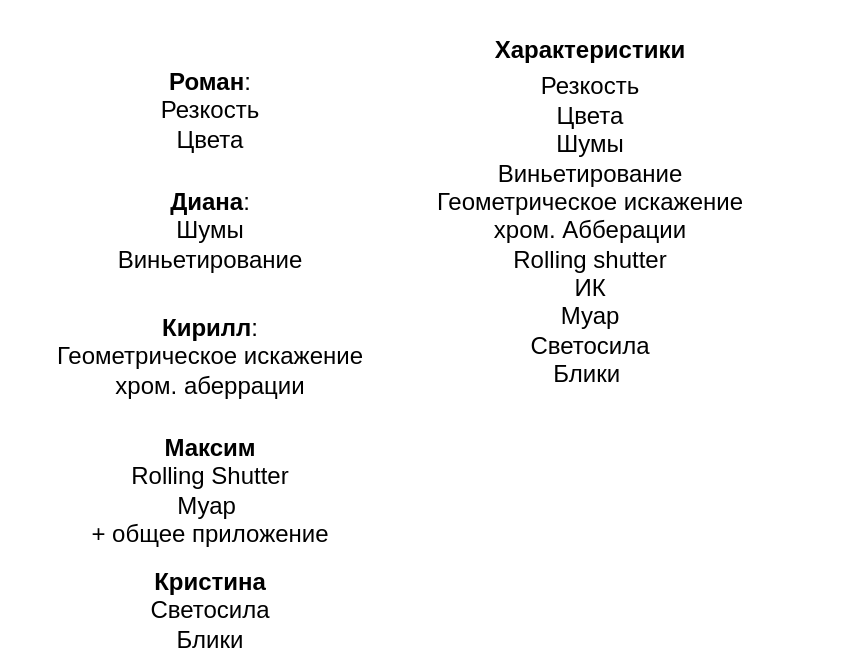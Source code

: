 <mxfile version="26.1.3">
  <diagram name="Страница — 1" id="ttHTj2BRp232E3ya2YmA">
    <mxGraphModel dx="1242" dy="575" grid="1" gridSize="10" guides="1" tooltips="1" connect="1" arrows="1" fold="1" page="1" pageScale="1" pageWidth="1920" pageHeight="1200" math="0" shadow="0">
      <root>
        <mxCell id="0" />
        <mxCell id="1" parent="0" />
        <mxCell id="gY2CUuTmCkJey6hMHE3h-1" value="&lt;b&gt;Характеристики&lt;/b&gt;" style="text;html=1;align=center;verticalAlign=middle;whiteSpace=wrap;rounded=0;" vertex="1" parent="1">
          <mxGeometry x="640" y="370" width="120" height="30" as="geometry" />
        </mxCell>
        <mxCell id="gY2CUuTmCkJey6hMHE3h-2" value="Резкость&lt;div&gt;Цвета&lt;/div&gt;&lt;div&gt;Шумы&lt;/div&gt;&lt;div&gt;Виньетирование&lt;/div&gt;&lt;div&gt;Геометрическое искажение&lt;/div&gt;&lt;div&gt;хром. Абберации&lt;/div&gt;&lt;div&gt;Rolling shutter&lt;/div&gt;&lt;div&gt;ИК&lt;/div&gt;&lt;div&gt;Муар&lt;/div&gt;&lt;div&gt;Светосила&lt;/div&gt;&lt;div&gt;Блики&amp;nbsp;&lt;/div&gt;" style="text;html=1;align=center;verticalAlign=middle;whiteSpace=wrap;rounded=0;" vertex="1" parent="1">
          <mxGeometry x="565" y="360" width="270" height="230" as="geometry" />
        </mxCell>
        <mxCell id="gY2CUuTmCkJey6hMHE3h-4" value="&lt;b&gt;Роман&lt;/b&gt;:&lt;div&gt;Резкость&lt;/div&gt;&lt;div&gt;Цвета&lt;/div&gt;" style="text;html=1;align=center;verticalAlign=middle;whiteSpace=wrap;rounded=0;" vertex="1" parent="1">
          <mxGeometry x="480" y="400" width="60" height="30" as="geometry" />
        </mxCell>
        <mxCell id="gY2CUuTmCkJey6hMHE3h-5" value="&lt;b&gt;Диана&lt;/b&gt;:&lt;div&gt;Шумы&lt;/div&gt;&lt;div&gt;Виньетирование&lt;/div&gt;" style="text;html=1;align=center;verticalAlign=middle;whiteSpace=wrap;rounded=0;" vertex="1" parent="1">
          <mxGeometry x="480" y="460" width="60" height="30" as="geometry" />
        </mxCell>
        <mxCell id="gY2CUuTmCkJey6hMHE3h-6" value="&lt;b&gt;Кирилл&lt;/b&gt;:&lt;div&gt;Геометрическое искажение&lt;/div&gt;&lt;div&gt;хром. аберрации&lt;/div&gt;&lt;div&gt;&lt;br&gt;&lt;/div&gt;" style="text;html=1;align=center;verticalAlign=middle;whiteSpace=wrap;rounded=0;" vertex="1" parent="1">
          <mxGeometry x="420" y="500" width="180" height="90" as="geometry" />
        </mxCell>
        <mxCell id="gY2CUuTmCkJey6hMHE3h-7" value="&lt;b&gt;Максим&lt;/b&gt;&lt;div&gt;Rolling Shutter&lt;/div&gt;&lt;div&gt;Муар&amp;nbsp;&lt;/div&gt;&lt;div&gt;+ общее приложение&lt;/div&gt;" style="text;html=1;align=center;verticalAlign=middle;whiteSpace=wrap;rounded=0;" vertex="1" parent="1">
          <mxGeometry x="405" y="590" width="210" height="30" as="geometry" />
        </mxCell>
        <mxCell id="gY2CUuTmCkJey6hMHE3h-8" value="&lt;b&gt;Кристина&lt;/b&gt;&lt;div&gt;Светосила&lt;/div&gt;&lt;div&gt;Блики&lt;/div&gt;" style="text;html=1;align=center;verticalAlign=middle;whiteSpace=wrap;rounded=0;" vertex="1" parent="1">
          <mxGeometry x="480" y="650" width="60" height="30" as="geometry" />
        </mxCell>
      </root>
    </mxGraphModel>
  </diagram>
</mxfile>
